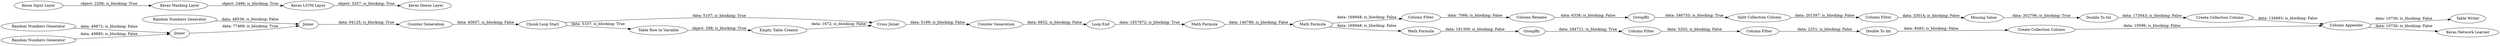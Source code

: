 digraph {
	"4533175060728604991_16" [label="Math Formula"]
	"4533175060728604991_13" [label="Counter Generation"]
	"4533175060728604991_27" [label="Keras Masking Layer"]
	"4533175060728604991_4" [label="Random Numbers Generator"]
	"4533175060728604991_18" [label="Column Rename"]
	"4533175060728604991_17" [label="Column Filter"]
	"4533175060728604991_21" [label="Column Filter"]
	"4533175060728604991_15" [label="Math Formula"]
	"4533175060728604991_14" [label="Counter Generation"]
	"4533175060728604991_7" [label=Joiner]
	"4533175060728604991_24" [label="Column Filter"]
	"4533175060728604991_37" [label="Table Writer"]
	"4533175060728604991_11" [label="Cross Joiner"]
	"4533175060728604991_12" [label="Loop End"]
	"4533175060728604991_8" [label="Chunk Loop Start"]
	"4533175060728604991_10" [label="Empty Table Creator"]
	"4533175060728604991_3" [label="Random Numbers Generator"]
	"4533175060728604991_9" [label="Table Row to Variable"]
	"4533175060728604991_20" [label="Split Collection Column"]
	"4533175060728604991_25" [label="Missing Value"]
	"4533175060728604991_28" [label="Keras LSTM Layer"]
	"4533175060728604991_33" [label="Column Appender"]
	"4533175060728604991_5" [label="Random Numbers Generator"]
	"4533175060728604991_6" [label=Joiner]
	"4533175060728604991_19" [label=GroupBy]
	"4533175060728604991_29" [label="Keras Network Learner"]
	"4533175060728604991_23" [label=GroupBy]
	"4533175060728604991_22" [label="Math Formula"]
	"4533175060728604991_26" [label="Keras Input Layer"]
	"4533175060728604991_35" [label="Double To Int"]
	"4533175060728604991_30" [label="Create Collection Column"]
	"4533175060728604991_32" [label="Column Filter"]
	"4533175060728604991_36" [label="Keras Dense Layer"]
	"4533175060728604991_31" [label="Create Collection Column"]
	"4533175060728604991_34" [label="Double To Int"]
	"4533175060728604991_32" -> "4533175060728604991_35" [label="data: 2251; is_blocking: False"]
	"4533175060728604991_18" -> "4533175060728604991_19" [label="data: 6338; is_blocking: False"]
	"4533175060728604991_27" -> "4533175060728604991_28" [label="object: 2486; is_blocking: True"]
	"4533175060728604991_34" -> "4533175060728604991_30" [label="data: 173043; is_blocking: False"]
	"4533175060728604991_25" -> "4533175060728604991_34" [label="data: 302796; is_blocking: True"]
	"4533175060728604991_28" -> "4533175060728604991_36" [label="object: 3257; is_blocking: True"]
	"4533175060728604991_6" -> "4533175060728604991_7" [label="data: 77469; is_blocking: True"]
	"4533175060728604991_21" -> "4533175060728604991_25" [label="data: 33014; is_blocking: False"]
	"4533175060728604991_15" -> "4533175060728604991_16" [label="data: 146786; is_blocking: False"]
	"4533175060728604991_16" -> "4533175060728604991_17" [label="data: 169948; is_blocking: False"]
	"4533175060728604991_20" -> "4533175060728604991_21" [label="data: 201397; is_blocking: False"]
	"4533175060728604991_19" -> "4533175060728604991_20" [label="data: 346733; is_blocking: True"]
	"4533175060728604991_14" -> "4533175060728604991_12" [label="data: 6852; is_blocking: False"]
	"4533175060728604991_26" -> "4533175060728604991_27" [label="object: 2206; is_blocking: True"]
	"4533175060728604991_9" -> "4533175060728604991_10" [label="object: 288; is_blocking: True"]
	"4533175060728604991_17" -> "4533175060728604991_18" [label="data: 7066; is_blocking: False"]
	"4533175060728604991_5" -> "4533175060728604991_7" [label="data: 48538; is_blocking: False"]
	"4533175060728604991_24" -> "4533175060728604991_32" [label="data: 3203; is_blocking: False"]
	"4533175060728604991_8" -> "4533175060728604991_9" [label="data: 5107; is_blocking: True"]
	"4533175060728604991_16" -> "4533175060728604991_22" [label="data: 169948; is_blocking: False"]
	"4533175060728604991_35" -> "4533175060728604991_31" [label="data: 8483; is_blocking: False"]
	"4533175060728604991_4" -> "4533175060728604991_6" [label="data: 49872; is_blocking: False"]
	"4533175060728604991_11" -> "4533175060728604991_14" [label="data: 5189; is_blocking: False"]
	"4533175060728604991_22" -> "4533175060728604991_23" [label="data: 181309; is_blocking: False"]
	"4533175060728604991_23" -> "4533175060728604991_24" [label="data: 284721; is_blocking: True"]
	"4533175060728604991_31" -> "4533175060728604991_33" [label="data: 10596; is_blocking: False"]
	"4533175060728604991_13" -> "4533175060728604991_8" [label="data: 45657; is_blocking: False"]
	"4533175060728604991_10" -> "4533175060728604991_11" [label="data: 1672; is_blocking: False"]
	"4533175060728604991_33" -> "4533175060728604991_29" [label="data: 10730; is_blocking: False"]
	"4533175060728604991_12" -> "4533175060728604991_15" [label="data: 1857872; is_blocking: True"]
	"4533175060728604991_8" -> "4533175060728604991_11" [label="data: 5107; is_blocking: True"]
	"4533175060728604991_7" -> "4533175060728604991_13" [label="data: 94125; is_blocking: True"]
	"4533175060728604991_3" -> "4533175060728604991_6" [label="data: 49885; is_blocking: False"]
	"4533175060728604991_30" -> "4533175060728604991_33" [label="data: 134883; is_blocking: False"]
	"4533175060728604991_33" -> "4533175060728604991_37" [label="data: 10730; is_blocking: False"]
	rankdir=LR
}
